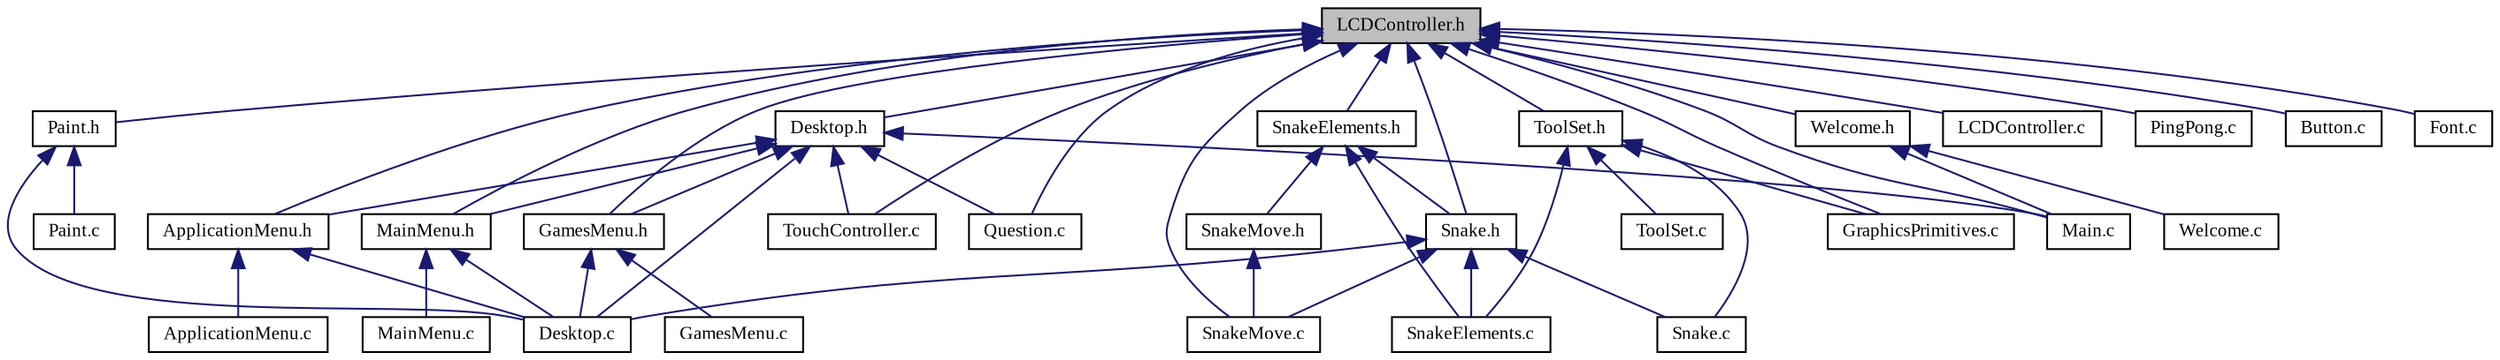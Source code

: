 digraph "LCDController.h"
{
  edge [fontname="TimesNewRoman",fontsize="10",labelfontname="TimesNewRoman",labelfontsize="10"];
  node [fontname="TimesNewRoman",fontsize="10",shape=record];
  Node2 [label="LCDController.h",height=0.2,width=0.4,color="black", fillcolor="grey75", style="filled", fontcolor="black"];
  Node2 -> Node3 [dir="back",color="midnightblue",fontsize="10",style="solid",fontname="TimesNewRoman"];
  Node3 [label="Paint.h",height=0.2,width=0.4,color="black", fillcolor="white", style="filled",URL="$_paint_8h.html",tooltip="Aplikacja do rysowania - header file. "];
  Node3 -> Node4 [dir="back",color="midnightblue",fontsize="10",style="solid",fontname="TimesNewRoman"];
  Node4 [label="Paint.c",height=0.2,width=0.4,color="black", fillcolor="white", style="filled",URL="$_paint_8c.html",tooltip="Aplikacja do rysowania - source file. "];
  Node3 -> Node5 [dir="back",color="midnightblue",fontsize="10",style="solid",fontname="TimesNewRoman"];
  Node5 [label="Desktop.c",height=0.2,width=0.4,color="black", fillcolor="white", style="filled",URL="$_desktop_8c.html",tooltip="Pulpit z wejsciem menu - source file. "];
  Node2 -> Node6 [dir="back",color="midnightblue",fontsize="10",style="solid",fontname="TimesNewRoman"];
  Node6 [label="LCDController.c",height=0.2,width=0.4,color="black", fillcolor="white", style="filled",URL="$_l_c_d_controller_8c.html",tooltip="Kontroler sterownika wyswietlacza BD663474 - source file. "];
  Node2 -> Node7 [dir="back",color="midnightblue",fontsize="10",style="solid",fontname="TimesNewRoman"];
  Node7 [label="TouchController.c",height=0.2,width=0.4,color="black", fillcolor="white", style="filled",URL="$_touch_controller_8c.html",tooltip="Kontroler sterownika dotyku XPT2046 - source file. "];
  Node2 -> Node8 [dir="back",color="midnightblue",fontsize="10",style="solid",fontname="TimesNewRoman"];
  Node8 [label="PingPong.c",height=0.2,width=0.4,color="black", fillcolor="white", style="filled",URL="$_ping_pong_8c.html",tooltip="Gra Ping Pong - source file. "];
  Node2 -> Node9 [dir="back",color="midnightblue",fontsize="10",style="solid",fontname="TimesNewRoman"];
  Node9 [label="Snake.h",height=0.2,width=0.4,color="black", fillcolor="white", style="filled",URL="$_snake_8h.html",tooltip="Gra Snake - header file. "];
  Node9 -> Node10 [dir="back",color="midnightblue",fontsize="10",style="solid",fontname="TimesNewRoman"];
  Node10 [label="Snake.c",height=0.2,width=0.4,color="black", fillcolor="white", style="filled",URL="$_snake_8c.html",tooltip="Gra Snake - source file. "];
  Node9 -> Node11 [dir="back",color="midnightblue",fontsize="10",style="solid",fontname="TimesNewRoman"];
  Node11 [label="SnakeElements.c",height=0.2,width=0.4,color="black", fillcolor="white", style="filled",URL="$_snake_elements_8c.html",tooltip="Elementy weza dla gry Snake - source file. "];
  Node9 -> Node12 [dir="back",color="midnightblue",fontsize="10",style="solid",fontname="TimesNewRoman"];
  Node12 [label="SnakeMove.c",height=0.2,width=0.4,color="black", fillcolor="white", style="filled",URL="$_snake_move_8c.html",tooltip="Ruch weza dla gry Snake - source file. "];
  Node9 -> Node5 [dir="back",color="midnightblue",fontsize="10",style="solid",fontname="TimesNewRoman"];
  Node2 -> Node13 [dir="back",color="midnightblue",fontsize="10",style="solid",fontname="TimesNewRoman"];
  Node13 [label="SnakeElements.h",height=0.2,width=0.4,color="black", fillcolor="white", style="filled",URL="$_snake_elements_8h.html",tooltip="Elementy weza dla gry Snake - header file. "];
  Node13 -> Node9 [dir="back",color="midnightblue",fontsize="10",style="solid",fontname="TimesNewRoman"];
  Node13 -> Node11 [dir="back",color="midnightblue",fontsize="10",style="solid",fontname="TimesNewRoman"];
  Node13 -> Node14 [dir="back",color="midnightblue",fontsize="10",style="solid",fontname="TimesNewRoman"];
  Node14 [label="SnakeMove.h",height=0.2,width=0.4,color="black", fillcolor="white", style="filled",URL="$_snake_move_8h.html",tooltip="Ruch weza dla gry Snake - header file. "];
  Node14 -> Node12 [dir="back",color="midnightblue",fontsize="10",style="solid",fontname="TimesNewRoman"];
  Node2 -> Node12 [dir="back",color="midnightblue",fontsize="10",style="solid",fontname="TimesNewRoman"];
  Node2 -> Node15 [dir="back",color="midnightblue",fontsize="10",style="solid",fontname="TimesNewRoman"];
  Node15 [label="Button.c",height=0.2,width=0.4,color="black", fillcolor="white", style="filled",URL="$_button_8c.html",tooltip="Przycisk na ekranie - source file. "];
  Node2 -> Node16 [dir="back",color="midnightblue",fontsize="10",style="solid",fontname="TimesNewRoman"];
  Node16 [label="Font.c",height=0.2,width=0.4,color="black", fillcolor="white", style="filled",URL="$_font_8c.html",tooltip="Czionka i zarzadzanie tekstami - souce file. "];
  Node2 -> Node17 [dir="back",color="midnightblue",fontsize="10",style="solid",fontname="TimesNewRoman"];
  Node17 [label="GraphicsPrimitives.c",height=0.2,width=0.4,color="black", fillcolor="white", style="filled",URL="$_graphics_primitives_8c.html",tooltip="Prymitywy graficzne - source file. "];
  Node2 -> Node18 [dir="back",color="midnightblue",fontsize="10",style="solid",fontname="TimesNewRoman"];
  Node18 [label="Question.c",height=0.2,width=0.4,color="black", fillcolor="white", style="filled",URL="$_question_8c.html",tooltip="Pytanie z funkcjami wyboru - source file. "];
  Node2 -> Node19 [dir="back",color="midnightblue",fontsize="10",style="solid",fontname="TimesNewRoman"];
  Node19 [label="Main.c",height=0.2,width=0.4,color="black", fillcolor="white", style="filled",URL="$_main_8c.html",tooltip="Zrodlo z glowna funkcja programu - source file. "];
  Node2 -> Node20 [dir="back",color="midnightblue",fontsize="10",style="solid",fontname="TimesNewRoman"];
  Node20 [label="Desktop.h",height=0.2,width=0.4,color="black", fillcolor="white", style="filled",URL="$_desktop_8h.html",tooltip="Pulpit z wejsciem menu - header file. "];
  Node20 -> Node7 [dir="back",color="midnightblue",fontsize="10",style="solid",fontname="TimesNewRoman"];
  Node20 -> Node18 [dir="back",color="midnightblue",fontsize="10",style="solid",fontname="TimesNewRoman"];
  Node20 -> Node19 [dir="back",color="midnightblue",fontsize="10",style="solid",fontname="TimesNewRoman"];
  Node20 -> Node21 [dir="back",color="midnightblue",fontsize="10",style="solid",fontname="TimesNewRoman"];
  Node21 [label="ApplicationMenu.h",height=0.2,width=0.4,color="black", fillcolor="white", style="filled",URL="$_application_menu_8h.html",tooltip="Menu z aplikacjami - header file. "];
  Node21 -> Node22 [dir="back",color="midnightblue",fontsize="10",style="solid",fontname="TimesNewRoman"];
  Node22 [label="ApplicationMenu.c",height=0.2,width=0.4,color="black", fillcolor="white", style="filled",URL="$_application_menu_8c.html",tooltip="Menu z aplikacjami - source file. "];
  Node21 -> Node5 [dir="back",color="midnightblue",fontsize="10",style="solid",fontname="TimesNewRoman"];
  Node20 -> Node5 [dir="back",color="midnightblue",fontsize="10",style="solid",fontname="TimesNewRoman"];
  Node20 -> Node23 [dir="back",color="midnightblue",fontsize="10",style="solid",fontname="TimesNewRoman"];
  Node23 [label="MainMenu.h",height=0.2,width=0.4,color="black", fillcolor="white", style="filled",URL="$_main_menu_8h.html",tooltip="Menu glowne - header file. "];
  Node23 -> Node5 [dir="back",color="midnightblue",fontsize="10",style="solid",fontname="TimesNewRoman"];
  Node23 -> Node24 [dir="back",color="midnightblue",fontsize="10",style="solid",fontname="TimesNewRoman"];
  Node24 [label="MainMenu.c",height=0.2,width=0.4,color="black", fillcolor="white", style="filled",URL="$_main_menu_8c.html",tooltip="Menu glowne - source file. "];
  Node20 -> Node25 [dir="back",color="midnightblue",fontsize="10",style="solid",fontname="TimesNewRoman"];
  Node25 [label="GamesMenu.h",height=0.2,width=0.4,color="black", fillcolor="white", style="filled",URL="$_games_menu_8h.html",tooltip="Menu z grami - header file. "];
  Node25 -> Node5 [dir="back",color="midnightblue",fontsize="10",style="solid",fontname="TimesNewRoman"];
  Node25 -> Node26 [dir="back",color="midnightblue",fontsize="10",style="solid",fontname="TimesNewRoman"];
  Node26 [label="GamesMenu.c",height=0.2,width=0.4,color="black", fillcolor="white", style="filled",URL="$_games_menu_8c.html",tooltip="Menu z grami - source file. "];
  Node2 -> Node21 [dir="back",color="midnightblue",fontsize="10",style="solid",fontname="TimesNewRoman"];
  Node2 -> Node23 [dir="back",color="midnightblue",fontsize="10",style="solid",fontname="TimesNewRoman"];
  Node2 -> Node25 [dir="back",color="midnightblue",fontsize="10",style="solid",fontname="TimesNewRoman"];
  Node2 -> Node27 [dir="back",color="midnightblue",fontsize="10",style="solid",fontname="TimesNewRoman"];
  Node27 [label="Welcome.h",height=0.2,width=0.4,color="black", fillcolor="white", style="filled",URL="$_welcome_8h.html",tooltip="Ekran powitalny - header file. "];
  Node27 -> Node19 [dir="back",color="midnightblue",fontsize="10",style="solid",fontname="TimesNewRoman"];
  Node27 -> Node28 [dir="back",color="midnightblue",fontsize="10",style="solid",fontname="TimesNewRoman"];
  Node28 [label="Welcome.c",height=0.2,width=0.4,color="black", fillcolor="white", style="filled",URL="$_welcome_8c.html",tooltip="Ekran powitalny - source file. "];
  Node2 -> Node29 [dir="back",color="midnightblue",fontsize="10",style="solid",fontname="TimesNewRoman"];
  Node29 [label="ToolSet.h",height=0.2,width=0.4,color="black", fillcolor="white", style="filled",URL="$_tool_set_8h.html",tooltip="Zbior pomocnych funkcji - header file. "];
  Node29 -> Node10 [dir="back",color="midnightblue",fontsize="10",style="solid",fontname="TimesNewRoman"];
  Node29 -> Node11 [dir="back",color="midnightblue",fontsize="10",style="solid",fontname="TimesNewRoman"];
  Node29 -> Node17 [dir="back",color="midnightblue",fontsize="10",style="solid",fontname="TimesNewRoman"];
  Node29 -> Node30 [dir="back",color="midnightblue",fontsize="10",style="solid",fontname="TimesNewRoman"];
  Node30 [label="ToolSet.c",height=0.2,width=0.4,color="black", fillcolor="white", style="filled",URL="$_tool_set_8c.html",tooltip="Zbior pomocnych funkcji - source file. "];
}
